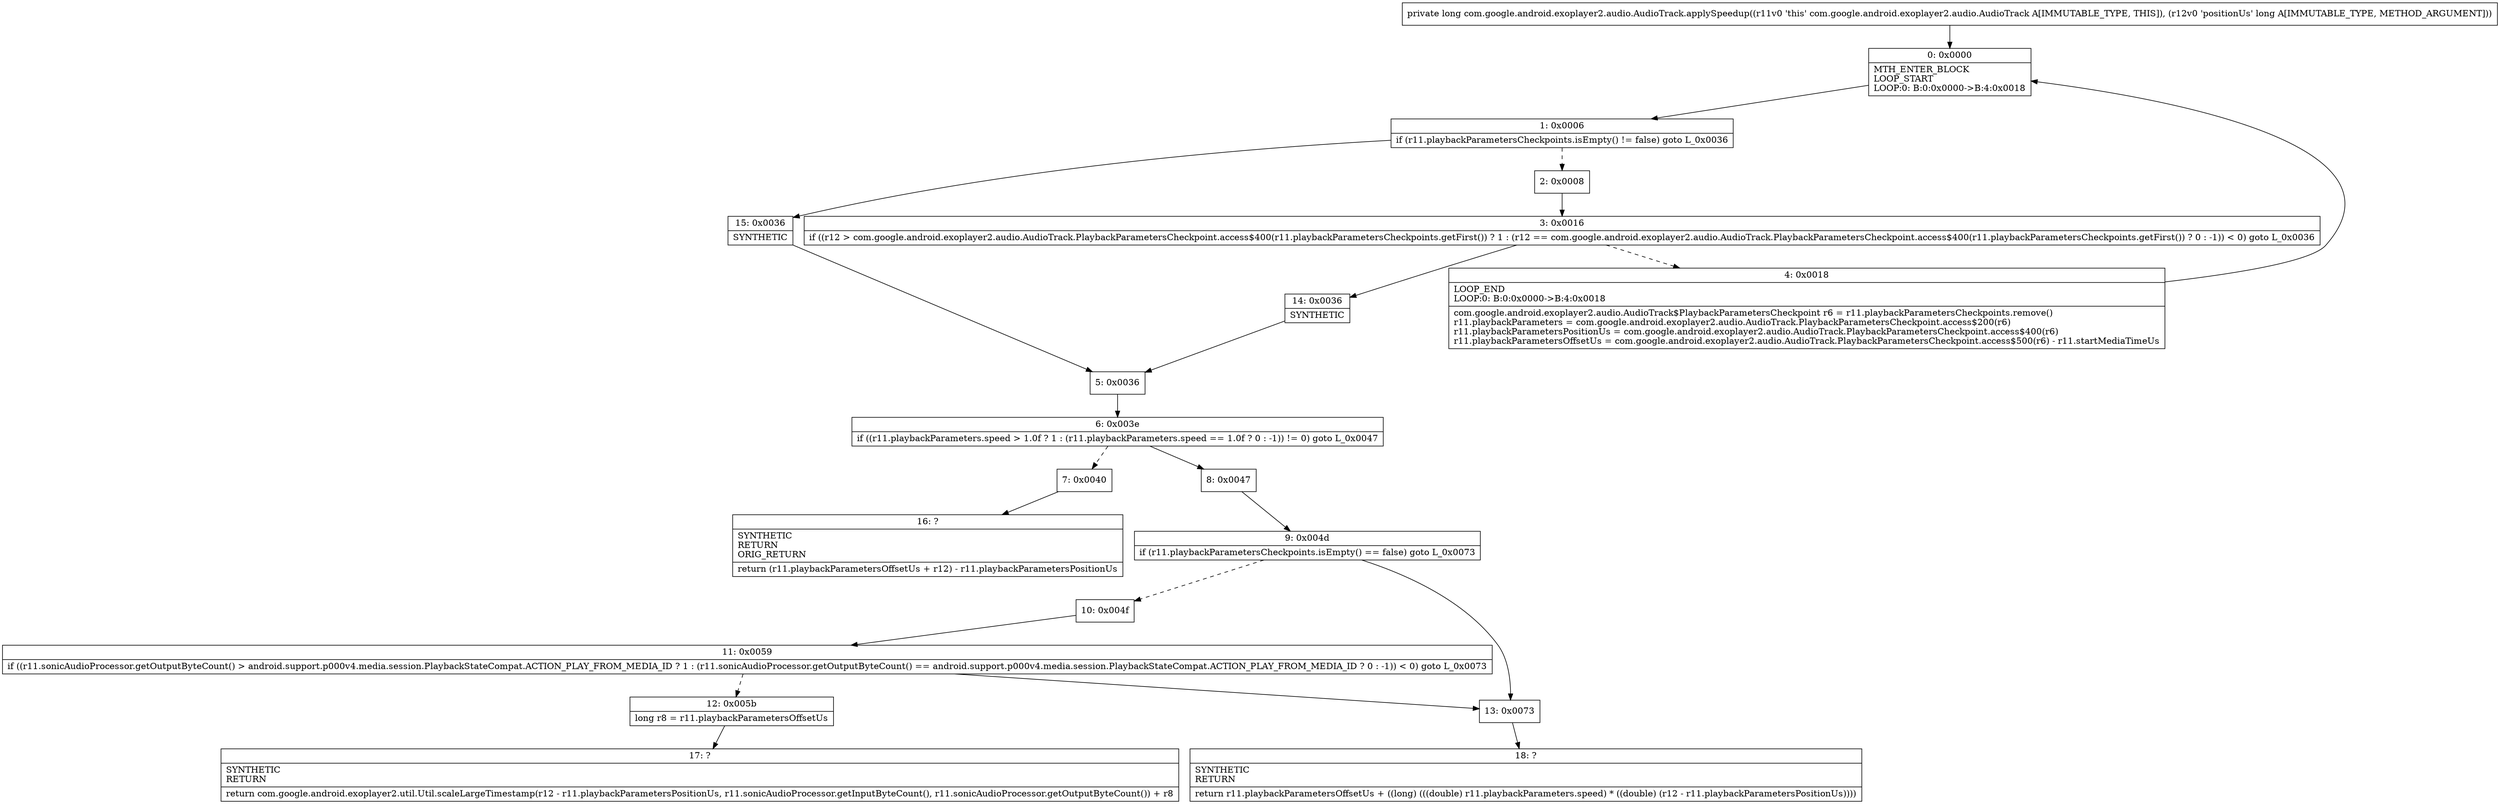 digraph "CFG forcom.google.android.exoplayer2.audio.AudioTrack.applySpeedup(J)J" {
Node_0 [shape=record,label="{0\:\ 0x0000|MTH_ENTER_BLOCK\lLOOP_START\lLOOP:0: B:0:0x0000\-\>B:4:0x0018\l}"];
Node_1 [shape=record,label="{1\:\ 0x0006|if (r11.playbackParametersCheckpoints.isEmpty() != false) goto L_0x0036\l}"];
Node_2 [shape=record,label="{2\:\ 0x0008}"];
Node_3 [shape=record,label="{3\:\ 0x0016|if ((r12 \> com.google.android.exoplayer2.audio.AudioTrack.PlaybackParametersCheckpoint.access$400(r11.playbackParametersCheckpoints.getFirst()) ? 1 : (r12 == com.google.android.exoplayer2.audio.AudioTrack.PlaybackParametersCheckpoint.access$400(r11.playbackParametersCheckpoints.getFirst()) ? 0 : \-1)) \< 0) goto L_0x0036\l}"];
Node_4 [shape=record,label="{4\:\ 0x0018|LOOP_END\lLOOP:0: B:0:0x0000\-\>B:4:0x0018\l|com.google.android.exoplayer2.audio.AudioTrack$PlaybackParametersCheckpoint r6 = r11.playbackParametersCheckpoints.remove()\lr11.playbackParameters = com.google.android.exoplayer2.audio.AudioTrack.PlaybackParametersCheckpoint.access$200(r6)\lr11.playbackParametersPositionUs = com.google.android.exoplayer2.audio.AudioTrack.PlaybackParametersCheckpoint.access$400(r6)\lr11.playbackParametersOffsetUs = com.google.android.exoplayer2.audio.AudioTrack.PlaybackParametersCheckpoint.access$500(r6) \- r11.startMediaTimeUs\l}"];
Node_5 [shape=record,label="{5\:\ 0x0036}"];
Node_6 [shape=record,label="{6\:\ 0x003e|if ((r11.playbackParameters.speed \> 1.0f ? 1 : (r11.playbackParameters.speed == 1.0f ? 0 : \-1)) != 0) goto L_0x0047\l}"];
Node_7 [shape=record,label="{7\:\ 0x0040}"];
Node_8 [shape=record,label="{8\:\ 0x0047}"];
Node_9 [shape=record,label="{9\:\ 0x004d|if (r11.playbackParametersCheckpoints.isEmpty() == false) goto L_0x0073\l}"];
Node_10 [shape=record,label="{10\:\ 0x004f}"];
Node_11 [shape=record,label="{11\:\ 0x0059|if ((r11.sonicAudioProcessor.getOutputByteCount() \> android.support.p000v4.media.session.PlaybackStateCompat.ACTION_PLAY_FROM_MEDIA_ID ? 1 : (r11.sonicAudioProcessor.getOutputByteCount() == android.support.p000v4.media.session.PlaybackStateCompat.ACTION_PLAY_FROM_MEDIA_ID ? 0 : \-1)) \< 0) goto L_0x0073\l}"];
Node_12 [shape=record,label="{12\:\ 0x005b|long r8 = r11.playbackParametersOffsetUs\l}"];
Node_13 [shape=record,label="{13\:\ 0x0073}"];
Node_14 [shape=record,label="{14\:\ 0x0036|SYNTHETIC\l}"];
Node_15 [shape=record,label="{15\:\ 0x0036|SYNTHETIC\l}"];
Node_16 [shape=record,label="{16\:\ ?|SYNTHETIC\lRETURN\lORIG_RETURN\l|return (r11.playbackParametersOffsetUs + r12) \- r11.playbackParametersPositionUs\l}"];
Node_17 [shape=record,label="{17\:\ ?|SYNTHETIC\lRETURN\l|return com.google.android.exoplayer2.util.Util.scaleLargeTimestamp(r12 \- r11.playbackParametersPositionUs, r11.sonicAudioProcessor.getInputByteCount(), r11.sonicAudioProcessor.getOutputByteCount()) + r8\l}"];
Node_18 [shape=record,label="{18\:\ ?|SYNTHETIC\lRETURN\l|return r11.playbackParametersOffsetUs + ((long) (((double) r11.playbackParameters.speed) * ((double) (r12 \- r11.playbackParametersPositionUs))))\l}"];
MethodNode[shape=record,label="{private long com.google.android.exoplayer2.audio.AudioTrack.applySpeedup((r11v0 'this' com.google.android.exoplayer2.audio.AudioTrack A[IMMUTABLE_TYPE, THIS]), (r12v0 'positionUs' long A[IMMUTABLE_TYPE, METHOD_ARGUMENT])) }"];
MethodNode -> Node_0;
Node_0 -> Node_1;
Node_1 -> Node_2[style=dashed];
Node_1 -> Node_15;
Node_2 -> Node_3;
Node_3 -> Node_4[style=dashed];
Node_3 -> Node_14;
Node_4 -> Node_0;
Node_5 -> Node_6;
Node_6 -> Node_7[style=dashed];
Node_6 -> Node_8;
Node_7 -> Node_16;
Node_8 -> Node_9;
Node_9 -> Node_10[style=dashed];
Node_9 -> Node_13;
Node_10 -> Node_11;
Node_11 -> Node_12[style=dashed];
Node_11 -> Node_13;
Node_12 -> Node_17;
Node_13 -> Node_18;
Node_14 -> Node_5;
Node_15 -> Node_5;
}

